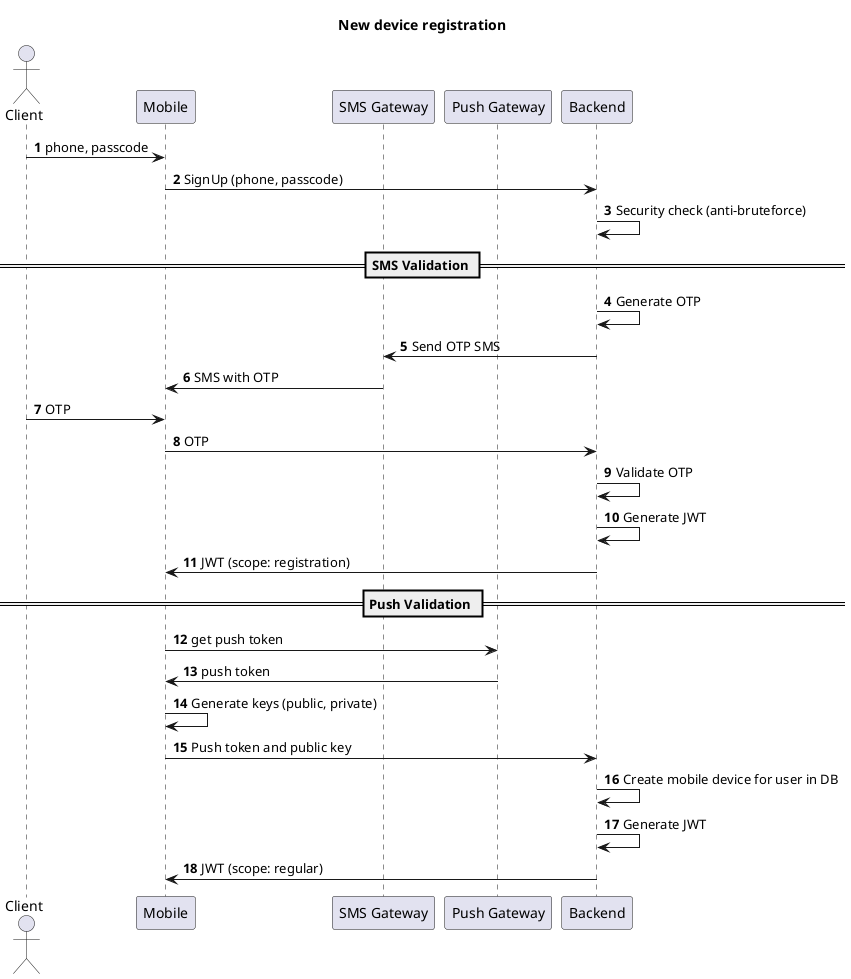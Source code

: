 @startuml
title: New device registration

actor Client as user
participant Mobile as Mob
participant "SMS Gateway" as sms
participant "Push Gateway" as push
participant Backend as Back

autonumber
user -> Mob: phone, passcode
Mob -> Back: SignUp (phone, passcode)
Back -> Back: Security check (anti-bruteforce)
== SMS Validation ==
Back -> Back: Generate OTP
Back -> sms: Send OTP SMS
sms -> Mob: SMS with OTP
user -> Mob: OTP
Mob -> Back: OTP
Back -> Back: Validate OTP
Back -> Back: Generate JWT
Back -> Mob: JWT (scope: registration)

== Push Validation ==
Mob -> push: get push token
push -> Mob: push token
Mob -> Mob: Generate keys (public, private)
Mob -> Back: Push token and public key
Back -> Back: Create mobile device for user in DB
Back -> Back: Generate JWT
Back -> Mob: JWT (scope: regular)
@enduml